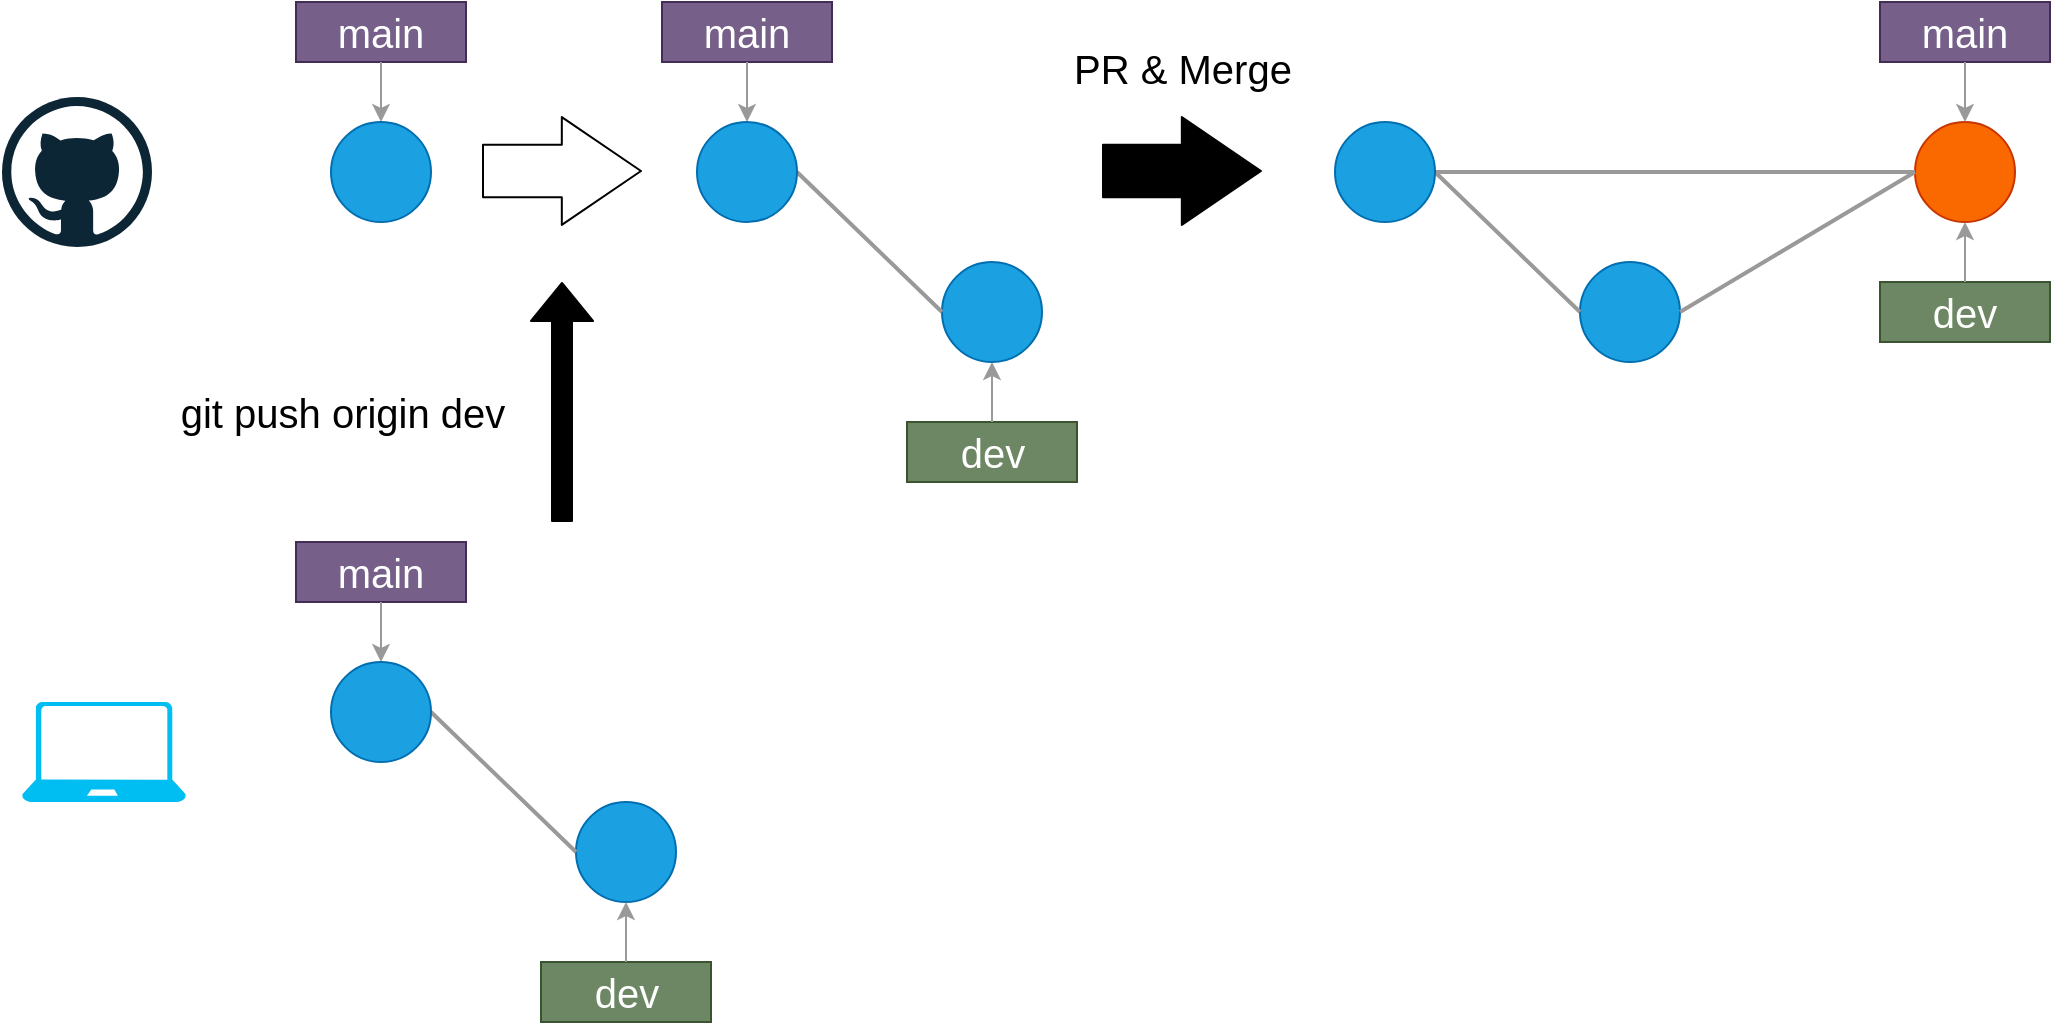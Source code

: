 <mxfile>
    <diagram id="2M7lc25zfsEQLE7XBkQ4" name="Page-1">
        <mxGraphModel dx="1443" dy="811" grid="1" gridSize="10" guides="1" tooltips="1" connect="1" arrows="1" fold="1" page="1" pageScale="1" pageWidth="850" pageHeight="1100" background="none" math="0" shadow="0">
            <root>
                <mxCell id="0"/>
                <mxCell id="1" parent="0"/>
                <mxCell id="6" value="" style="ellipse;whiteSpace=wrap;html=1;aspect=fixed;fillColor=#1ba1e2;fontColor=#ffffff;strokeColor=#006EAF;" parent="1" vertex="1">
                    <mxGeometry x="237" y="520" width="50" height="50" as="geometry"/>
                </mxCell>
                <mxCell id="8" value="" style="endArrow=none;html=1;entryX=0;entryY=0.5;entryDx=0;entryDy=0;strokeColor=#999999;strokeWidth=2;exitX=1;exitY=0.5;exitDx=0;exitDy=0;" parent="1" source="13" target="6" edge="1">
                    <mxGeometry width="50" height="50" relative="1" as="geometry">
                        <mxPoint x="164.5" y="480" as="sourcePoint"/>
                        <mxPoint x="124.5" y="580" as="targetPoint"/>
                    </mxGeometry>
                </mxCell>
                <mxCell id="9" value="main" style="rounded=1;whiteSpace=wrap;html=1;fillColor=#76608a;strokeColor=#432D57;fontColor=#ffffff;fontSize=20;arcSize=0;" parent="1" vertex="1">
                    <mxGeometry x="97" y="390" width="85" height="30" as="geometry"/>
                </mxCell>
                <mxCell id="10" value="" style="endArrow=classic;html=1;fontSize=20;exitX=0.5;exitY=1;exitDx=0;exitDy=0;entryX=0.5;entryY=0;entryDx=0;entryDy=0;strokeColor=#999999;" parent="1" source="9" edge="1">
                    <mxGeometry width="50" height="50" relative="1" as="geometry">
                        <mxPoint x="104.5" y="440" as="sourcePoint"/>
                        <mxPoint x="139.5" y="450" as="targetPoint"/>
                    </mxGeometry>
                </mxCell>
                <mxCell id="11" value="dev" style="rounded=1;whiteSpace=wrap;html=1;fillColor=#6d8764;strokeColor=#3A5431;fontColor=#ffffff;fontSize=20;arcSize=0;" parent="1" vertex="1">
                    <mxGeometry x="219.5" y="600" width="85" height="30" as="geometry"/>
                </mxCell>
                <mxCell id="12" value="" style="endArrow=classic;html=1;fontSize=20;exitX=0.5;exitY=0;exitDx=0;exitDy=0;strokeColor=#999999;entryX=0.5;entryY=1;entryDx=0;entryDy=0;" parent="1" source="11" target="6" edge="1">
                    <mxGeometry width="50" height="50" relative="1" as="geometry">
                        <mxPoint x="344.5" y="640" as="sourcePoint"/>
                        <mxPoint x="264.5" y="615" as="targetPoint"/>
                    </mxGeometry>
                </mxCell>
                <mxCell id="13" value="" style="ellipse;whiteSpace=wrap;html=1;aspect=fixed;fillColor=#1ba1e2;fontColor=#ffffff;strokeColor=#006EAF;" parent="1" vertex="1">
                    <mxGeometry x="114.5" y="450" width="50" height="50" as="geometry"/>
                </mxCell>
                <mxCell id="38" value="main" style="rounded=1;whiteSpace=wrap;html=1;fillColor=#76608a;strokeColor=#432D57;fontColor=#ffffff;fontSize=20;arcSize=0;" parent="1" vertex="1">
                    <mxGeometry x="97" y="120" width="85" height="30" as="geometry"/>
                </mxCell>
                <mxCell id="39" value="" style="endArrow=classic;html=1;fontSize=20;exitX=0.5;exitY=1;exitDx=0;exitDy=0;entryX=0.5;entryY=0;entryDx=0;entryDy=0;strokeColor=#999999;" parent="1" source="38" edge="1">
                    <mxGeometry width="50" height="50" relative="1" as="geometry">
                        <mxPoint x="104.5" y="170" as="sourcePoint"/>
                        <mxPoint x="139.5" y="180" as="targetPoint"/>
                    </mxGeometry>
                </mxCell>
                <mxCell id="42" value="" style="ellipse;whiteSpace=wrap;html=1;aspect=fixed;fillColor=#1ba1e2;fontColor=#ffffff;strokeColor=#006EAF;" parent="1" vertex="1">
                    <mxGeometry x="114.5" y="180" width="50" height="50" as="geometry"/>
                </mxCell>
                <mxCell id="43" value="" style="ellipse;whiteSpace=wrap;html=1;aspect=fixed;fontColor=#000000;strokeColor=#C73500;fillColor=#fa6800;" parent="1" vertex="1">
                    <mxGeometry x="906.5" y="180" width="50" height="50" as="geometry"/>
                </mxCell>
                <mxCell id="44" value="" style="endArrow=none;html=1;exitX=1;exitY=0.5;exitDx=0;exitDy=0;strokeWidth=2;entryX=0;entryY=0.5;entryDx=0;entryDy=0;strokeColor=#999999;" parent="1" source="51" target="43" edge="1">
                    <mxGeometry width="50" height="50" relative="1" as="geometry">
                        <mxPoint x="586.5" y="300" as="sourcePoint"/>
                        <mxPoint x="676.5" y="335" as="targetPoint"/>
                    </mxGeometry>
                </mxCell>
                <mxCell id="45" value="" style="ellipse;whiteSpace=wrap;html=1;aspect=fixed;fillColor=#1ba1e2;fontColor=#ffffff;strokeColor=#006EAF;" parent="1" vertex="1">
                    <mxGeometry x="739" y="250" width="50" height="50" as="geometry"/>
                </mxCell>
                <mxCell id="46" value="" style="endArrow=none;html=1;entryX=0;entryY=0.5;entryDx=0;entryDy=0;strokeColor=#999999;strokeWidth=2;exitX=1;exitY=0.5;exitDx=0;exitDy=0;" parent="1" source="51" target="45" edge="1">
                    <mxGeometry width="50" height="50" relative="1" as="geometry">
                        <mxPoint x="666.5" y="210" as="sourcePoint"/>
                        <mxPoint x="626.5" y="310" as="targetPoint"/>
                    </mxGeometry>
                </mxCell>
                <mxCell id="47" value="main" style="rounded=1;whiteSpace=wrap;html=1;fillColor=#76608a;strokeColor=#432D57;fontColor=#ffffff;fontSize=20;arcSize=0;" parent="1" vertex="1">
                    <mxGeometry x="889" y="120" width="85" height="30" as="geometry"/>
                </mxCell>
                <mxCell id="48" value="" style="endArrow=classic;html=1;fontSize=20;exitX=0.5;exitY=1;exitDx=0;exitDy=0;entryX=0.5;entryY=0;entryDx=0;entryDy=0;strokeColor=#999999;" parent="1" source="47" target="43" edge="1">
                    <mxGeometry width="50" height="50" relative="1" as="geometry">
                        <mxPoint x="896.5" y="170" as="sourcePoint"/>
                        <mxPoint x="931.5" y="180" as="targetPoint"/>
                    </mxGeometry>
                </mxCell>
                <mxCell id="49" value="dev" style="rounded=1;whiteSpace=wrap;html=1;fillColor=#6d8764;strokeColor=#3A5431;fontColor=#ffffff;fontSize=20;arcSize=0;" parent="1" vertex="1">
                    <mxGeometry x="889" y="260" width="85" height="30" as="geometry"/>
                </mxCell>
                <mxCell id="50" value="" style="endArrow=classic;html=1;fontSize=20;exitX=0.5;exitY=0;exitDx=0;exitDy=0;strokeColor=#999999;entryX=0.5;entryY=1;entryDx=0;entryDy=0;" parent="1" source="49" edge="1">
                    <mxGeometry width="50" height="50" relative="1" as="geometry">
                        <mxPoint x="1014" y="300" as="sourcePoint"/>
                        <mxPoint x="931.5" y="230" as="targetPoint"/>
                    </mxGeometry>
                </mxCell>
                <mxCell id="51" value="" style="ellipse;whiteSpace=wrap;html=1;aspect=fixed;fillColor=#1ba1e2;fontColor=#ffffff;strokeColor=#006EAF;" parent="1" vertex="1">
                    <mxGeometry x="616.5" y="180" width="50" height="50" as="geometry"/>
                </mxCell>
                <mxCell id="52" value="" style="endArrow=none;html=1;exitX=1;exitY=0.5;exitDx=0;exitDy=0;strokeWidth=2;entryX=0;entryY=0.5;entryDx=0;entryDy=0;strokeColor=#999999;" parent="1" source="45" target="43" edge="1">
                    <mxGeometry width="50" height="50" relative="1" as="geometry">
                        <mxPoint x="676.5" y="215" as="sourcePoint"/>
                        <mxPoint x="916.5" y="215" as="targetPoint"/>
                    </mxGeometry>
                </mxCell>
                <mxCell id="53" value="" style="shape=flexArrow;endArrow=classic;html=1;endWidth=26.593;endSize=12.863;width=26.316;strokeColor=#000000;" parent="1" edge="1">
                    <mxGeometry width="50" height="50" relative="1" as="geometry">
                        <mxPoint x="190" y="204.5" as="sourcePoint"/>
                        <mxPoint x="270" y="204.5" as="targetPoint"/>
                    </mxGeometry>
                </mxCell>
                <mxCell id="54" value="" style="shape=flexArrow;endArrow=classic;html=1;strokeColor=#000000;fillColor=#000000;" parent="1" edge="1">
                    <mxGeometry width="50" height="50" relative="1" as="geometry">
                        <mxPoint x="230" y="380" as="sourcePoint"/>
                        <mxPoint x="230" y="260" as="targetPoint"/>
                    </mxGeometry>
                </mxCell>
                <mxCell id="55" value="git push origin dev" style="text;html=1;align=center;verticalAlign=middle;resizable=0;points=[];autosize=1;strokeColor=none;fillColor=none;fontColor=#000000;fontSize=20;" parent="1" vertex="1">
                    <mxGeometry x="30" y="310" width="180" height="30" as="geometry"/>
                </mxCell>
                <mxCell id="56" value="" style="dashed=0;outlineConnect=0;html=1;align=center;labelPosition=center;verticalLabelPosition=bottom;verticalAlign=top;shape=mxgraph.weblogos.github;fontSize=15;" parent="1" vertex="1">
                    <mxGeometry x="-50" y="167.5" width="75" height="75" as="geometry"/>
                </mxCell>
                <mxCell id="57" value="" style="verticalLabelPosition=bottom;html=1;verticalAlign=top;align=center;strokeColor=none;fillColor=#00BEF2;shape=mxgraph.azure.laptop;pointerEvents=1;fontSize=15;" parent="1" vertex="1">
                    <mxGeometry x="-40" y="470" width="82" height="50" as="geometry"/>
                </mxCell>
                <mxCell id="58" value="" style="ellipse;whiteSpace=wrap;html=1;aspect=fixed;fillColor=#1ba1e2;fontColor=#ffffff;strokeColor=#006EAF;" parent="1" vertex="1">
                    <mxGeometry x="420" y="250" width="50" height="50" as="geometry"/>
                </mxCell>
                <mxCell id="59" value="" style="endArrow=none;html=1;entryX=0;entryY=0.5;entryDx=0;entryDy=0;strokeColor=#999999;strokeWidth=2;exitX=1;exitY=0.5;exitDx=0;exitDy=0;" parent="1" source="64" target="58" edge="1">
                    <mxGeometry width="50" height="50" relative="1" as="geometry">
                        <mxPoint x="347.5" y="210" as="sourcePoint"/>
                        <mxPoint x="307.5" y="310" as="targetPoint"/>
                    </mxGeometry>
                </mxCell>
                <mxCell id="60" value="main" style="rounded=1;whiteSpace=wrap;html=1;fillColor=#76608a;strokeColor=#432D57;fontColor=#ffffff;fontSize=20;arcSize=0;" parent="1" vertex="1">
                    <mxGeometry x="280" y="120" width="85" height="30" as="geometry"/>
                </mxCell>
                <mxCell id="61" value="" style="endArrow=classic;html=1;fontSize=20;exitX=0.5;exitY=1;exitDx=0;exitDy=0;entryX=0.5;entryY=0;entryDx=0;entryDy=0;strokeColor=#999999;" parent="1" source="60" edge="1">
                    <mxGeometry width="50" height="50" relative="1" as="geometry">
                        <mxPoint x="287.5" y="170" as="sourcePoint"/>
                        <mxPoint x="322.5" y="180" as="targetPoint"/>
                    </mxGeometry>
                </mxCell>
                <mxCell id="62" value="dev" style="rounded=1;whiteSpace=wrap;html=1;fillColor=#6d8764;strokeColor=#3A5431;fontColor=#ffffff;fontSize=20;arcSize=0;" parent="1" vertex="1">
                    <mxGeometry x="402.5" y="330" width="85" height="30" as="geometry"/>
                </mxCell>
                <mxCell id="63" value="" style="endArrow=classic;html=1;fontSize=20;exitX=0.5;exitY=0;exitDx=0;exitDy=0;strokeColor=#999999;entryX=0.5;entryY=1;entryDx=0;entryDy=0;" parent="1" source="62" target="58" edge="1">
                    <mxGeometry width="50" height="50" relative="1" as="geometry">
                        <mxPoint x="527.5" y="370" as="sourcePoint"/>
                        <mxPoint x="447.5" y="345" as="targetPoint"/>
                    </mxGeometry>
                </mxCell>
                <mxCell id="64" value="" style="ellipse;whiteSpace=wrap;html=1;aspect=fixed;fillColor=#1ba1e2;fontColor=#ffffff;strokeColor=#006EAF;" parent="1" vertex="1">
                    <mxGeometry x="297.5" y="180" width="50" height="50" as="geometry"/>
                </mxCell>
                <mxCell id="65" value="" style="shape=flexArrow;endArrow=classic;html=1;endWidth=26.593;endSize=12.863;width=26.316;strokeColor=#000000;fillColor=#000000;" parent="1" edge="1">
                    <mxGeometry width="50" height="50" relative="1" as="geometry">
                        <mxPoint x="500" y="204.5" as="sourcePoint"/>
                        <mxPoint x="580" y="204.5" as="targetPoint"/>
                    </mxGeometry>
                </mxCell>
                <mxCell id="66" value="PR &amp;amp; Merge" style="text;html=1;align=center;verticalAlign=middle;resizable=0;points=[];autosize=1;strokeColor=none;fillColor=none;fontColor=#000000;fontSize=20;" parent="1" vertex="1">
                    <mxGeometry x="480" y="137.5" width="120" height="30" as="geometry"/>
                </mxCell>
            </root>
        </mxGraphModel>
    </diagram>
</mxfile>